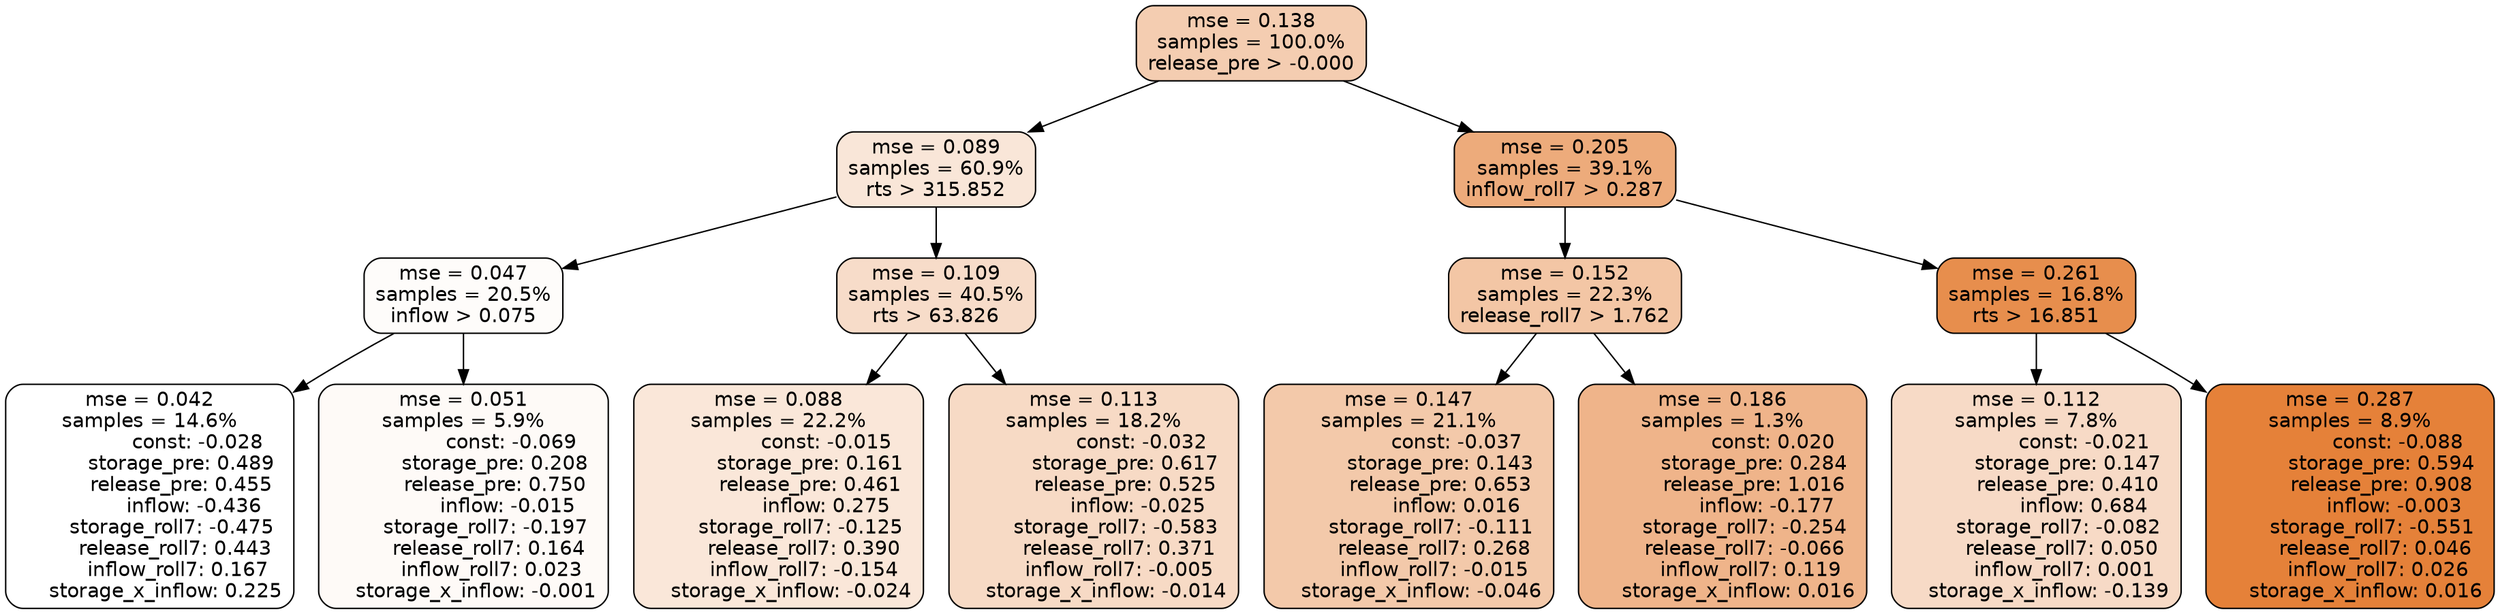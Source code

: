 digraph tree {
node [shape=rectangle, style="filled, rounded", color="black", fontname=helvetica] ;
edge [fontname=helvetica] ;
	"0" [label="mse = 0.138
samples = 100.0%
release_pre > -0.000", fillcolor="#f4cdb1"]
	"1" [label="mse = 0.089
samples = 60.9%
rts > 315.852", fillcolor="#f9e6d8"]
	"8" [label="mse = 0.205
samples = 39.1%
inflow_roll7 > 0.287", fillcolor="#edab7b"]
	"5" [label="mse = 0.047
samples = 20.5%
inflow > 0.075", fillcolor="#fefcfa"]
	"2" [label="mse = 0.109
samples = 40.5%
rts > 63.826", fillcolor="#f7dcc9"]
	"9" [label="mse = 0.152
samples = 22.3%
release_roll7 > 1.762", fillcolor="#f3c6a5"]
	"12" [label="mse = 0.261
samples = 16.8%
rts > 16.851", fillcolor="#e78e4d"]
	"6" [label="mse = 0.042
samples = 14.6%
               const: -0.028
          storage_pre: 0.489
          release_pre: 0.455
              inflow: -0.436
       storage_roll7: -0.475
        release_roll7: 0.443
         inflow_roll7: 0.167
     storage_x_inflow: 0.225", fillcolor="#ffffff"]
	"7" [label="mse = 0.051
samples = 5.9%
               const: -0.069
          storage_pre: 0.208
          release_pre: 0.750
              inflow: -0.015
       storage_roll7: -0.197
        release_roll7: 0.164
         inflow_roll7: 0.023
    storage_x_inflow: -0.001", fillcolor="#fefaf7"]
	"3" [label="mse = 0.088
samples = 22.2%
               const: -0.015
          storage_pre: 0.161
          release_pre: 0.461
               inflow: 0.275
       storage_roll7: -0.125
        release_roll7: 0.390
        inflow_roll7: -0.154
    storage_x_inflow: -0.024", fillcolor="#fae7d9"]
	"4" [label="mse = 0.113
samples = 18.2%
               const: -0.032
          storage_pre: 0.617
          release_pre: 0.525
              inflow: -0.025
       storage_roll7: -0.583
        release_roll7: 0.371
        inflow_roll7: -0.005
    storage_x_inflow: -0.014", fillcolor="#f7dac5"]
	"10" [label="mse = 0.147
samples = 21.1%
               const: -0.037
          storage_pre: 0.143
          release_pre: 0.653
               inflow: 0.016
       storage_roll7: -0.111
        release_roll7: 0.268
        inflow_roll7: -0.015
    storage_x_inflow: -0.046", fillcolor="#f3c9aa"]
	"11" [label="mse = 0.186
samples = 1.3%
                const: 0.020
          storage_pre: 0.284
          release_pre: 1.016
              inflow: -0.177
       storage_roll7: -0.254
       release_roll7: -0.066
         inflow_roll7: 0.119
     storage_x_inflow: 0.016", fillcolor="#efb48a"]
	"13" [label="mse = 0.112
samples = 7.8%
               const: -0.021
          storage_pre: 0.147
          release_pre: 0.410
               inflow: 0.684
       storage_roll7: -0.082
        release_roll7: 0.050
         inflow_roll7: 0.001
    storage_x_inflow: -0.139", fillcolor="#f7dac6"]
	"14" [label="mse = 0.287
samples = 8.9%
               const: -0.088
          storage_pre: 0.594
          release_pre: 0.908
              inflow: -0.003
       storage_roll7: -0.551
        release_roll7: 0.046
         inflow_roll7: 0.026
     storage_x_inflow: 0.016", fillcolor="#e58139"]

	"0" -> "1"
	"0" -> "8"
	"1" -> "2"
	"1" -> "5"
	"8" -> "9"
	"8" -> "12"
	"5" -> "6"
	"5" -> "7"
	"2" -> "3"
	"2" -> "4"
	"9" -> "10"
	"9" -> "11"
	"12" -> "13"
	"12" -> "14"
}